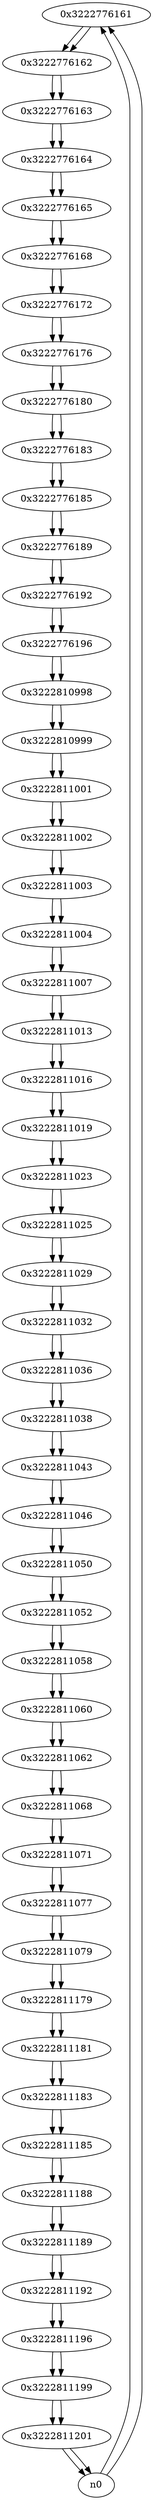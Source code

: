 digraph G{
/* nodes */
  n1 [label="0x3222776161"]
  n2 [label="0x3222776162"]
  n3 [label="0x3222776163"]
  n4 [label="0x3222776164"]
  n5 [label="0x3222776165"]
  n6 [label="0x3222776168"]
  n7 [label="0x3222776172"]
  n8 [label="0x3222776176"]
  n9 [label="0x3222776180"]
  n10 [label="0x3222776183"]
  n11 [label="0x3222776185"]
  n12 [label="0x3222776189"]
  n13 [label="0x3222776192"]
  n14 [label="0x3222776196"]
  n15 [label="0x3222810998"]
  n16 [label="0x3222810999"]
  n17 [label="0x3222811001"]
  n18 [label="0x3222811002"]
  n19 [label="0x3222811003"]
  n20 [label="0x3222811004"]
  n21 [label="0x3222811007"]
  n22 [label="0x3222811013"]
  n23 [label="0x3222811016"]
  n24 [label="0x3222811019"]
  n25 [label="0x3222811023"]
  n26 [label="0x3222811025"]
  n27 [label="0x3222811029"]
  n28 [label="0x3222811032"]
  n29 [label="0x3222811036"]
  n30 [label="0x3222811038"]
  n31 [label="0x3222811043"]
  n32 [label="0x3222811046"]
  n33 [label="0x3222811050"]
  n34 [label="0x3222811052"]
  n35 [label="0x3222811058"]
  n36 [label="0x3222811060"]
  n37 [label="0x3222811062"]
  n38 [label="0x3222811068"]
  n39 [label="0x3222811071"]
  n40 [label="0x3222811077"]
  n41 [label="0x3222811079"]
  n42 [label="0x3222811179"]
  n43 [label="0x3222811181"]
  n44 [label="0x3222811183"]
  n45 [label="0x3222811185"]
  n46 [label="0x3222811188"]
  n47 [label="0x3222811189"]
  n48 [label="0x3222811192"]
  n49 [label="0x3222811196"]
  n50 [label="0x3222811199"]
  n51 [label="0x3222811201"]
/* edges */
n1 -> n2;
n0 -> n1;
n0 -> n1;
n2 -> n3;
n1 -> n2;
n3 -> n4;
n2 -> n3;
n4 -> n5;
n3 -> n4;
n5 -> n6;
n4 -> n5;
n6 -> n7;
n5 -> n6;
n7 -> n8;
n6 -> n7;
n8 -> n9;
n7 -> n8;
n9 -> n10;
n8 -> n9;
n10 -> n11;
n9 -> n10;
n11 -> n12;
n10 -> n11;
n12 -> n13;
n11 -> n12;
n13 -> n14;
n12 -> n13;
n14 -> n15;
n13 -> n14;
n15 -> n16;
n14 -> n15;
n16 -> n17;
n15 -> n16;
n17 -> n18;
n16 -> n17;
n18 -> n19;
n17 -> n18;
n19 -> n20;
n18 -> n19;
n20 -> n21;
n19 -> n20;
n21 -> n22;
n20 -> n21;
n22 -> n23;
n21 -> n22;
n23 -> n24;
n22 -> n23;
n24 -> n25;
n23 -> n24;
n25 -> n26;
n24 -> n25;
n26 -> n27;
n25 -> n26;
n27 -> n28;
n26 -> n27;
n28 -> n29;
n27 -> n28;
n29 -> n30;
n28 -> n29;
n30 -> n31;
n29 -> n30;
n31 -> n32;
n30 -> n31;
n32 -> n33;
n31 -> n32;
n33 -> n34;
n32 -> n33;
n34 -> n35;
n33 -> n34;
n35 -> n36;
n34 -> n35;
n36 -> n37;
n35 -> n36;
n37 -> n38;
n36 -> n37;
n38 -> n39;
n37 -> n38;
n39 -> n40;
n38 -> n39;
n40 -> n41;
n39 -> n40;
n41 -> n42;
n40 -> n41;
n42 -> n43;
n41 -> n42;
n43 -> n44;
n42 -> n43;
n44 -> n45;
n43 -> n44;
n45 -> n46;
n44 -> n45;
n46 -> n47;
n45 -> n46;
n47 -> n48;
n46 -> n47;
n48 -> n49;
n47 -> n48;
n49 -> n50;
n48 -> n49;
n50 -> n51;
n49 -> n50;
n51 -> n0;
n51 -> n0;
n50 -> n51;
}
